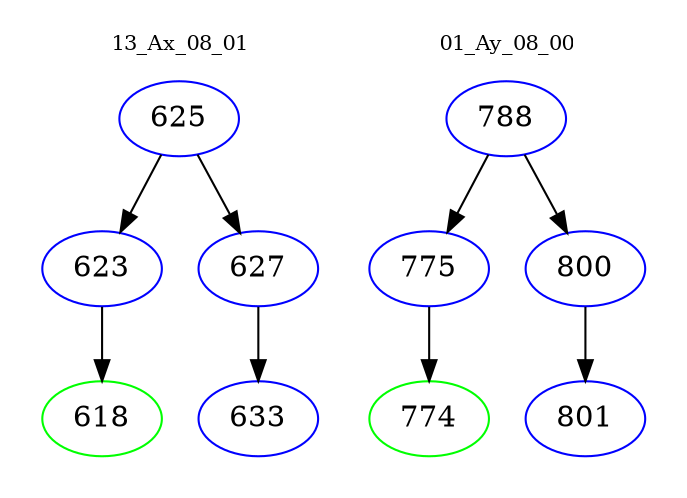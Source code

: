 digraph{
subgraph cluster_0 {
color = white
label = "13_Ax_08_01";
fontsize=10;
T0_625 [label="625", color="blue"]
T0_625 -> T0_623 [color="black"]
T0_623 [label="623", color="blue"]
T0_623 -> T0_618 [color="black"]
T0_618 [label="618", color="green"]
T0_625 -> T0_627 [color="black"]
T0_627 [label="627", color="blue"]
T0_627 -> T0_633 [color="black"]
T0_633 [label="633", color="blue"]
}
subgraph cluster_1 {
color = white
label = "01_Ay_08_00";
fontsize=10;
T1_788 [label="788", color="blue"]
T1_788 -> T1_775 [color="black"]
T1_775 [label="775", color="blue"]
T1_775 -> T1_774 [color="black"]
T1_774 [label="774", color="green"]
T1_788 -> T1_800 [color="black"]
T1_800 [label="800", color="blue"]
T1_800 -> T1_801 [color="black"]
T1_801 [label="801", color="blue"]
}
}
